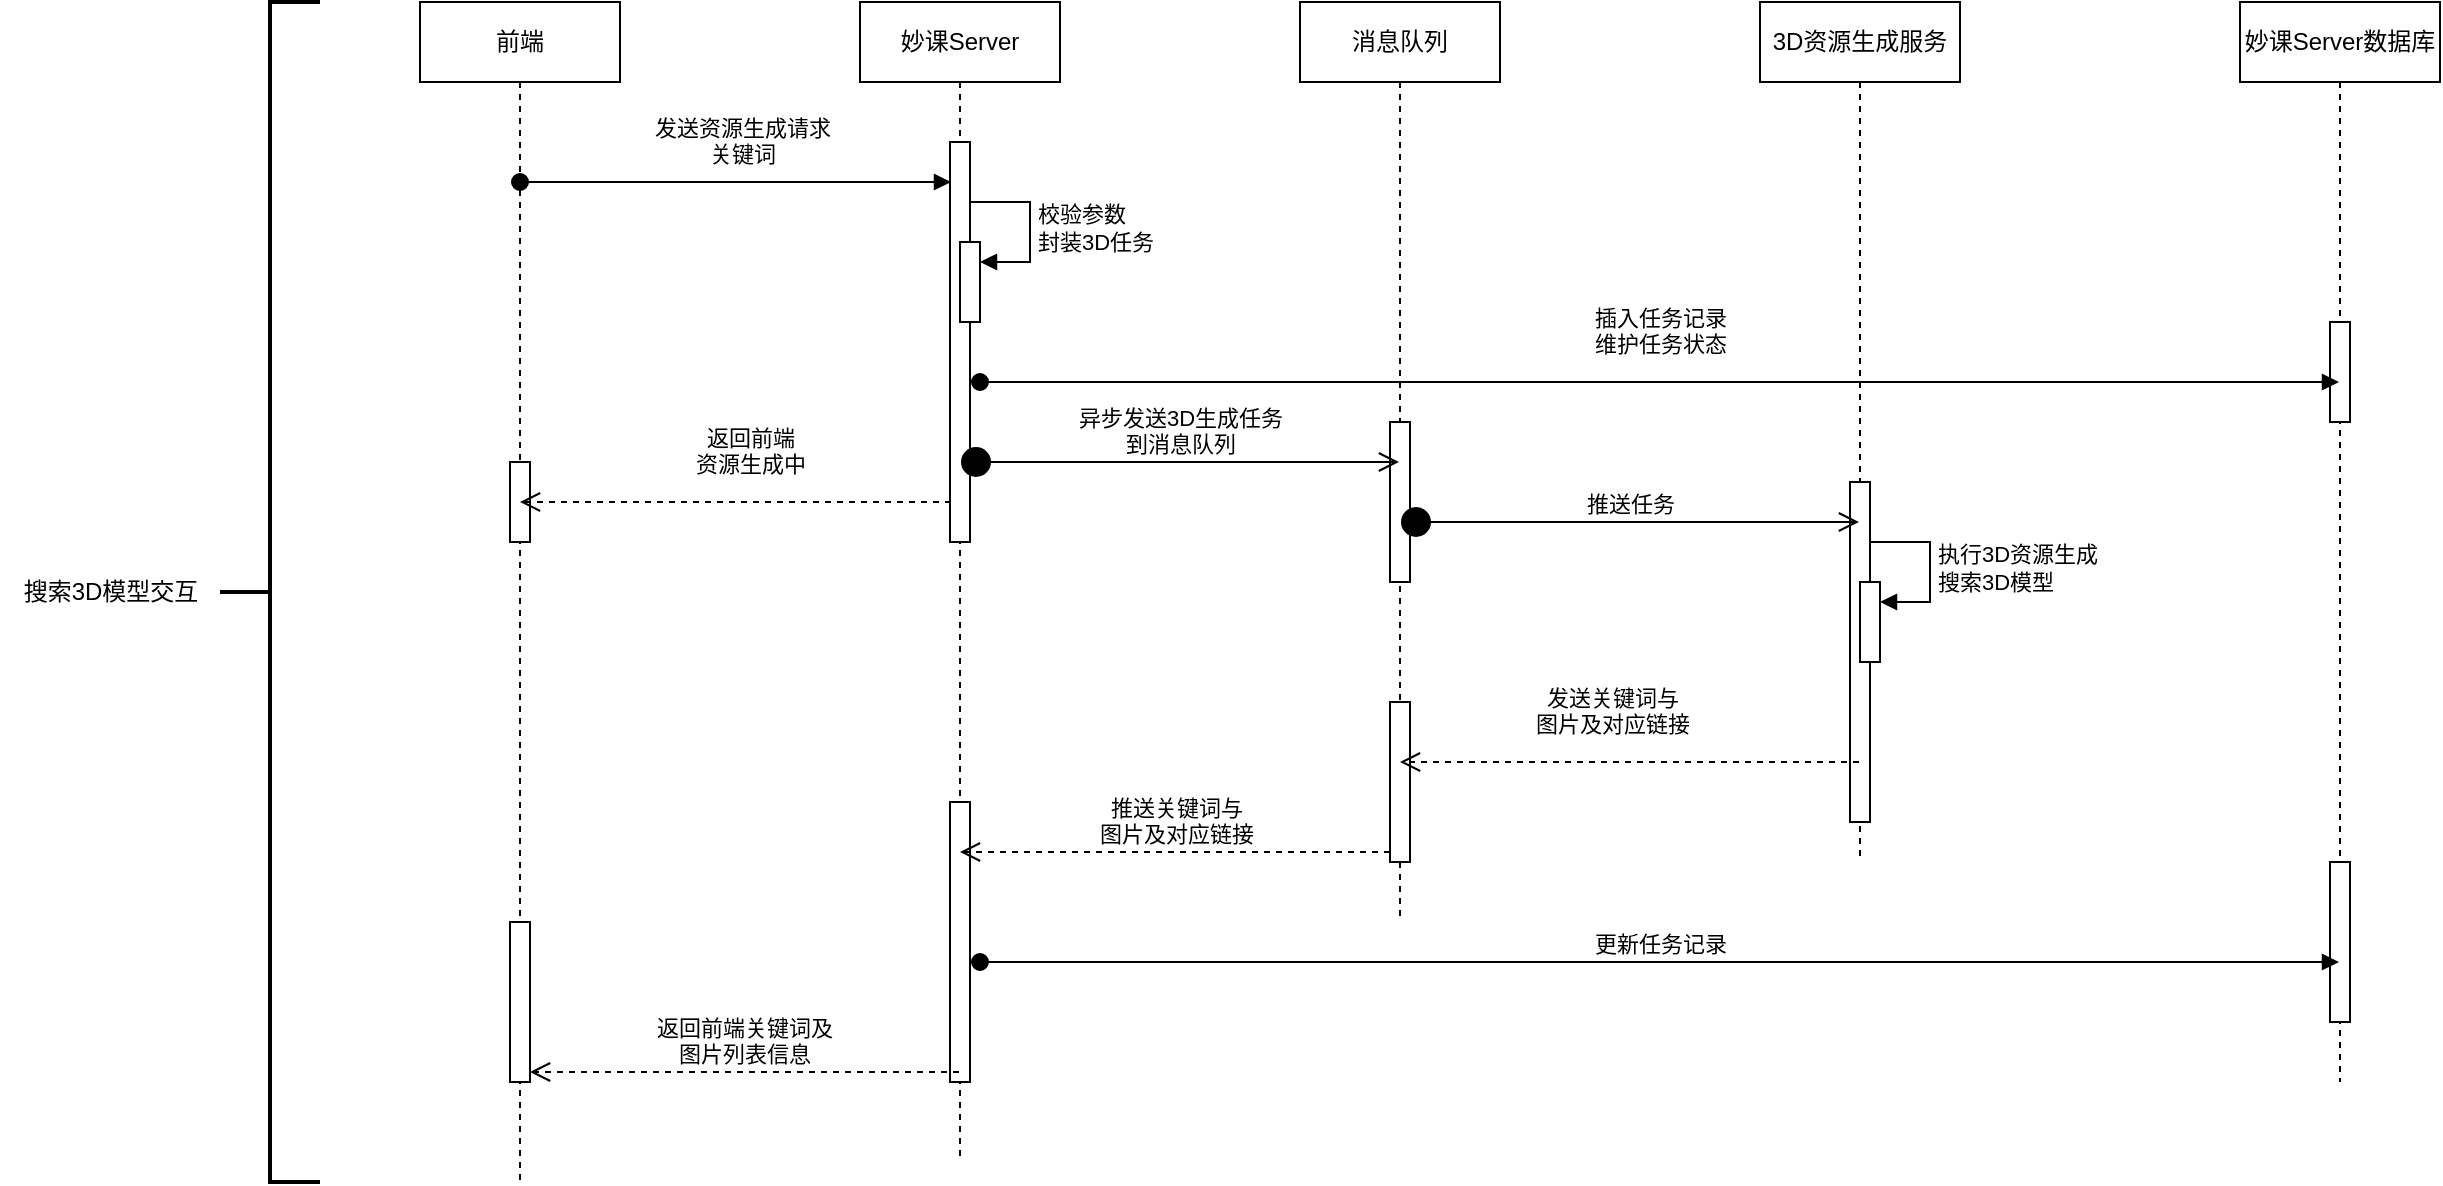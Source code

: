 <mxfile version="26.1.1">
  <diagram name="第 1 页" id="8Gkt_5k_5_PJbNFNiaN0">
    <mxGraphModel dx="2261" dy="738" grid="1" gridSize="10" guides="1" tooltips="1" connect="1" arrows="1" fold="1" page="1" pageScale="1" pageWidth="827" pageHeight="1169" math="0" shadow="0">
      <root>
        <mxCell id="0" />
        <mxCell id="1" parent="0" />
        <mxCell id="gHaaGcS_bvuYW3JebILp-3" value="前端" style="shape=umlLifeline;perimeter=lifelinePerimeter;whiteSpace=wrap;html=1;container=1;dropTarget=0;collapsible=0;recursiveResize=0;outlineConnect=0;portConstraint=eastwest;newEdgeStyle={&quot;curved&quot;:0,&quot;rounded&quot;:0};" parent="1" vertex="1">
          <mxGeometry x="-50" y="690" width="100" height="590" as="geometry" />
        </mxCell>
        <mxCell id="gHaaGcS_bvuYW3JebILp-19" value="" style="html=1;points=[[0,0,0,0,5],[0,1,0,0,-5],[1,0,0,0,5],[1,1,0,0,-5]];perimeter=orthogonalPerimeter;outlineConnect=0;targetShapes=umlLifeline;portConstraint=eastwest;newEdgeStyle={&quot;curved&quot;:0,&quot;rounded&quot;:0};" parent="gHaaGcS_bvuYW3JebILp-3" vertex="1">
          <mxGeometry x="45" y="230" width="10" height="40" as="geometry" />
        </mxCell>
        <mxCell id="gHaaGcS_bvuYW3JebILp-41" value="" style="html=1;points=[[0,0,0,0,5],[0,1,0,0,-5],[1,0,0,0,5],[1,1,0,0,-5]];perimeter=orthogonalPerimeter;outlineConnect=0;targetShapes=umlLifeline;portConstraint=eastwest;newEdgeStyle={&quot;curved&quot;:0,&quot;rounded&quot;:0};" parent="gHaaGcS_bvuYW3JebILp-3" vertex="1">
          <mxGeometry x="45" y="460" width="10" height="80" as="geometry" />
        </mxCell>
        <mxCell id="gHaaGcS_bvuYW3JebILp-6" value="妙课Server" style="shape=umlLifeline;perimeter=lifelinePerimeter;whiteSpace=wrap;html=1;container=1;dropTarget=0;collapsible=0;recursiveResize=0;outlineConnect=0;portConstraint=eastwest;newEdgeStyle={&quot;curved&quot;:0,&quot;rounded&quot;:0};" parent="1" vertex="1">
          <mxGeometry x="170" y="690" width="100" height="580" as="geometry" />
        </mxCell>
        <mxCell id="gHaaGcS_bvuYW3JebILp-10" value="" style="html=1;points=[[0,0,0,0,5],[0,1,0,0,-5],[1,0,0,0,5],[1,1,0,0,-5]];perimeter=orthogonalPerimeter;outlineConnect=0;targetShapes=umlLifeline;portConstraint=eastwest;newEdgeStyle={&quot;curved&quot;:0,&quot;rounded&quot;:0};" parent="gHaaGcS_bvuYW3JebILp-6" vertex="1">
          <mxGeometry x="45" y="70" width="10" height="200" as="geometry" />
        </mxCell>
        <mxCell id="gHaaGcS_bvuYW3JebILp-12" value="" style="html=1;points=[[0,0,0,0,5],[0,1,0,0,-5],[1,0,0,0,5],[1,1,0,0,-5]];perimeter=orthogonalPerimeter;outlineConnect=0;targetShapes=umlLifeline;portConstraint=eastwest;newEdgeStyle={&quot;curved&quot;:0,&quot;rounded&quot;:0};" parent="gHaaGcS_bvuYW3JebILp-6" vertex="1">
          <mxGeometry x="50" y="120" width="10" height="40" as="geometry" />
        </mxCell>
        <mxCell id="gHaaGcS_bvuYW3JebILp-13" value="校验参数&lt;div&gt;封装3D任务&lt;/div&gt;" style="html=1;align=left;spacingLeft=2;endArrow=block;rounded=0;edgeStyle=orthogonalEdgeStyle;curved=0;rounded=0;" parent="gHaaGcS_bvuYW3JebILp-6" target="gHaaGcS_bvuYW3JebILp-12" edge="1">
          <mxGeometry x="0.012" relative="1" as="geometry">
            <mxPoint x="55" y="100" as="sourcePoint" />
            <Array as="points">
              <mxPoint x="85" y="130" />
            </Array>
            <mxPoint as="offset" />
          </mxGeometry>
        </mxCell>
        <mxCell id="gHaaGcS_bvuYW3JebILp-32" value="" style="html=1;points=[[0,0,0,0,5],[0,1,0,0,-5],[1,0,0,0,5],[1,1,0,0,-5]];perimeter=orthogonalPerimeter;outlineConnect=0;targetShapes=umlLifeline;portConstraint=eastwest;newEdgeStyle={&quot;curved&quot;:0,&quot;rounded&quot;:0};" parent="gHaaGcS_bvuYW3JebILp-6" vertex="1">
          <mxGeometry x="45" y="400" width="10" height="140" as="geometry" />
        </mxCell>
        <mxCell id="gHaaGcS_bvuYW3JebILp-7" value="消息队列" style="shape=umlLifeline;perimeter=lifelinePerimeter;whiteSpace=wrap;html=1;container=1;dropTarget=0;collapsible=0;recursiveResize=0;outlineConnect=0;portConstraint=eastwest;newEdgeStyle={&quot;curved&quot;:0,&quot;rounded&quot;:0};" parent="1" vertex="1">
          <mxGeometry x="390" y="690" width="100" height="460" as="geometry" />
        </mxCell>
        <mxCell id="gHaaGcS_bvuYW3JebILp-21" value="" style="html=1;points=[[0,0,0,0,5],[0,1,0,0,-5],[1,0,0,0,5],[1,1,0,0,-5]];perimeter=orthogonalPerimeter;outlineConnect=0;targetShapes=umlLifeline;portConstraint=eastwest;newEdgeStyle={&quot;curved&quot;:0,&quot;rounded&quot;:0};" parent="gHaaGcS_bvuYW3JebILp-7" vertex="1">
          <mxGeometry x="45" y="210" width="10" height="80" as="geometry" />
        </mxCell>
        <mxCell id="gHaaGcS_bvuYW3JebILp-29" value="" style="html=1;points=[[0,0,0,0,5],[0,1,0,0,-5],[1,0,0,0,5],[1,1,0,0,-5]];perimeter=orthogonalPerimeter;outlineConnect=0;targetShapes=umlLifeline;portConstraint=eastwest;newEdgeStyle={&quot;curved&quot;:0,&quot;rounded&quot;:0};" parent="gHaaGcS_bvuYW3JebILp-7" vertex="1">
          <mxGeometry x="45" y="350" width="10" height="80" as="geometry" />
        </mxCell>
        <mxCell id="gHaaGcS_bvuYW3JebILp-8" value="3D资源生成服务" style="shape=umlLifeline;perimeter=lifelinePerimeter;whiteSpace=wrap;html=1;container=1;dropTarget=0;collapsible=0;recursiveResize=0;outlineConnect=0;portConstraint=eastwest;newEdgeStyle={&quot;curved&quot;:0,&quot;rounded&quot;:0};" parent="1" vertex="1">
          <mxGeometry x="620" y="690" width="100" height="430" as="geometry" />
        </mxCell>
        <mxCell id="gHaaGcS_bvuYW3JebILp-24" value="" style="html=1;points=[[0,0,0,0,5],[0,1,0,0,-5],[1,0,0,0,5],[1,1,0,0,-5]];perimeter=orthogonalPerimeter;outlineConnect=0;targetShapes=umlLifeline;portConstraint=eastwest;newEdgeStyle={&quot;curved&quot;:0,&quot;rounded&quot;:0};" parent="gHaaGcS_bvuYW3JebILp-8" vertex="1">
          <mxGeometry x="45" y="240" width="10" height="170" as="geometry" />
        </mxCell>
        <mxCell id="gHaaGcS_bvuYW3JebILp-26" value="" style="html=1;points=[[0,0,0,0,5],[0,1,0,0,-5],[1,0,0,0,5],[1,1,0,0,-5]];perimeter=orthogonalPerimeter;outlineConnect=0;targetShapes=umlLifeline;portConstraint=eastwest;newEdgeStyle={&quot;curved&quot;:0,&quot;rounded&quot;:0};" parent="gHaaGcS_bvuYW3JebILp-8" vertex="1">
          <mxGeometry x="50" y="290" width="10" height="40" as="geometry" />
        </mxCell>
        <mxCell id="gHaaGcS_bvuYW3JebILp-27" value="执行3D资源生成&lt;div&gt;搜索3D模型&lt;/div&gt;" style="html=1;align=left;spacingLeft=2;endArrow=block;rounded=0;edgeStyle=orthogonalEdgeStyle;curved=0;rounded=0;" parent="gHaaGcS_bvuYW3JebILp-8" target="gHaaGcS_bvuYW3JebILp-26" edge="1">
          <mxGeometry relative="1" as="geometry">
            <mxPoint x="55" y="270" as="sourcePoint" />
            <Array as="points">
              <mxPoint x="85" y="300" />
            </Array>
          </mxGeometry>
        </mxCell>
        <mxCell id="gHaaGcS_bvuYW3JebILp-9" value="妙课Server数据库" style="shape=umlLifeline;perimeter=lifelinePerimeter;whiteSpace=wrap;html=1;container=1;dropTarget=0;collapsible=0;recursiveResize=0;outlineConnect=0;portConstraint=eastwest;newEdgeStyle={&quot;curved&quot;:0,&quot;rounded&quot;:0};" parent="1" vertex="1">
          <mxGeometry x="860" y="690" width="100" height="540" as="geometry" />
        </mxCell>
        <mxCell id="gHaaGcS_bvuYW3JebILp-14" value="" style="html=1;points=[[0,0,0,0,5],[0,1,0,0,-5],[1,0,0,0,5],[1,1,0,0,-5]];perimeter=orthogonalPerimeter;outlineConnect=0;targetShapes=umlLifeline;portConstraint=eastwest;newEdgeStyle={&quot;curved&quot;:0,&quot;rounded&quot;:0};" parent="gHaaGcS_bvuYW3JebILp-9" vertex="1">
          <mxGeometry x="45" y="160" width="10" height="50" as="geometry" />
        </mxCell>
        <mxCell id="gHaaGcS_bvuYW3JebILp-38" value="" style="html=1;points=[[0,0,0,0,5],[0,1,0,0,-5],[1,0,0,0,5],[1,1,0,0,-5]];perimeter=orthogonalPerimeter;outlineConnect=0;targetShapes=umlLifeline;portConstraint=eastwest;newEdgeStyle={&quot;curved&quot;:0,&quot;rounded&quot;:0};" parent="gHaaGcS_bvuYW3JebILp-9" vertex="1">
          <mxGeometry x="45" y="430" width="10" height="80" as="geometry" />
        </mxCell>
        <mxCell id="gHaaGcS_bvuYW3JebILp-11" value="发送资源生成请求&lt;div&gt;关键词&lt;/div&gt;" style="html=1;verticalAlign=bottom;startArrow=oval;endArrow=block;startSize=8;curved=0;rounded=0;entryX=0;entryY=0;entryDx=0;entryDy=5;" parent="1" edge="1">
          <mxGeometry x="0.03" y="5" relative="1" as="geometry">
            <mxPoint y="780.0" as="sourcePoint" />
            <mxPoint x="215.5" y="780.0" as="targetPoint" />
            <mxPoint as="offset" />
          </mxGeometry>
        </mxCell>
        <mxCell id="gHaaGcS_bvuYW3JebILp-15" value="插入任务记录&lt;div&gt;维护任务状态&lt;/div&gt;" style="html=1;verticalAlign=bottom;startArrow=oval;startFill=1;endArrow=block;startSize=8;curved=0;rounded=0;" parent="1" target="gHaaGcS_bvuYW3JebILp-9" edge="1">
          <mxGeometry x="0.001" y="10" width="60" relative="1" as="geometry">
            <mxPoint x="230" y="880" as="sourcePoint" />
            <mxPoint x="290" y="880" as="targetPoint" />
            <mxPoint as="offset" />
          </mxGeometry>
        </mxCell>
        <mxCell id="gHaaGcS_bvuYW3JebILp-20" value="返回前端&lt;div&gt;资源生成中&lt;/div&gt;" style="html=1;verticalAlign=bottom;endArrow=open;dashed=1;endSize=8;curved=0;rounded=0;sourcePerimeterSpacing=1;" parent="1" edge="1">
          <mxGeometry x="-0.067" y="-10" relative="1" as="geometry">
            <mxPoint x="215.5" y="940" as="sourcePoint" />
            <mxPoint y="940" as="targetPoint" />
            <mxPoint as="offset" />
          </mxGeometry>
        </mxCell>
        <mxCell id="gHaaGcS_bvuYW3JebILp-22" value="异步发送3D生成任务&lt;div&gt;到消息队列&lt;/div&gt;" style="html=1;verticalAlign=bottom;startArrow=circle;startFill=1;endArrow=open;startSize=6;endSize=8;curved=0;rounded=0;" parent="1" target="gHaaGcS_bvuYW3JebILp-7" edge="1">
          <mxGeometry width="80" relative="1" as="geometry">
            <mxPoint x="220" y="920" as="sourcePoint" />
            <mxPoint x="300" y="920" as="targetPoint" />
          </mxGeometry>
        </mxCell>
        <mxCell id="gHaaGcS_bvuYW3JebILp-25" value="推送任务" style="html=1;verticalAlign=bottom;startArrow=circle;startFill=1;endArrow=open;startSize=6;endSize=8;curved=0;rounded=0;" parent="1" target="gHaaGcS_bvuYW3JebILp-8" edge="1">
          <mxGeometry width="80" relative="1" as="geometry">
            <mxPoint x="440" y="950" as="sourcePoint" />
            <mxPoint x="520" y="950" as="targetPoint" />
          </mxGeometry>
        </mxCell>
        <mxCell id="gHaaGcS_bvuYW3JebILp-30" value="发送关键词与&lt;div&gt;图片及对应链接&lt;/div&gt;" style="html=1;verticalAlign=bottom;endArrow=open;dashed=1;endSize=8;curved=0;rounded=0;" parent="1" source="gHaaGcS_bvuYW3JebILp-8" target="gHaaGcS_bvuYW3JebILp-7" edge="1">
          <mxGeometry x="0.078" y="-10" relative="1" as="geometry">
            <mxPoint x="640" y="1070" as="sourcePoint" />
            <mxPoint x="560" y="1070" as="targetPoint" />
            <Array as="points">
              <mxPoint x="610" y="1070" />
            </Array>
            <mxPoint as="offset" />
          </mxGeometry>
        </mxCell>
        <mxCell id="gHaaGcS_bvuYW3JebILp-33" value="推送关键词与&lt;div&gt;图片及对应链接&lt;/div&gt;" style="html=1;verticalAlign=bottom;endArrow=open;dashed=1;endSize=8;curved=0;rounded=0;exitX=0;exitY=1;exitDx=0;exitDy=-5;exitPerimeter=0;" parent="1" source="gHaaGcS_bvuYW3JebILp-29" target="gHaaGcS_bvuYW3JebILp-6" edge="1">
          <mxGeometry relative="1" as="geometry">
            <mxPoint x="370" y="1100" as="sourcePoint" />
            <mxPoint x="290" y="1100" as="targetPoint" />
          </mxGeometry>
        </mxCell>
        <mxCell id="gHaaGcS_bvuYW3JebILp-39" value="更新任务记录" style="html=1;verticalAlign=bottom;startArrow=oval;startFill=1;endArrow=block;startSize=8;curved=0;rounded=0;" parent="1" target="gHaaGcS_bvuYW3JebILp-9" edge="1">
          <mxGeometry width="60" relative="1" as="geometry">
            <mxPoint x="230" y="1170" as="sourcePoint" />
            <mxPoint x="290" y="1170" as="targetPoint" />
          </mxGeometry>
        </mxCell>
        <mxCell id="gHaaGcS_bvuYW3JebILp-42" value="返回前端关键词及&lt;div&gt;图片列表信息&lt;/div&gt;" style="html=1;verticalAlign=bottom;endArrow=open;dashed=1;endSize=8;curved=0;rounded=0;entryX=1;entryY=1;entryDx=0;entryDy=-5;entryPerimeter=0;" parent="1" source="gHaaGcS_bvuYW3JebILp-6" target="gHaaGcS_bvuYW3JebILp-41" edge="1">
          <mxGeometry relative="1" as="geometry">
            <mxPoint x="140" y="1220" as="sourcePoint" />
            <mxPoint x="60" y="1220" as="targetPoint" />
          </mxGeometry>
        </mxCell>
        <mxCell id="zgQfk_fnJUzU70toARou-1" value="" style="strokeWidth=2;html=1;shape=mxgraph.flowchart.annotation_2;align=left;labelPosition=right;pointerEvents=1;" vertex="1" parent="1">
          <mxGeometry x="-150" y="690" width="50" height="590" as="geometry" />
        </mxCell>
        <mxCell id="zgQfk_fnJUzU70toARou-2" value="搜索3D模型交互" style="text;html=1;align=center;verticalAlign=middle;resizable=0;points=[];autosize=1;strokeColor=none;fillColor=none;" vertex="1" parent="1">
          <mxGeometry x="-260" y="970" width="110" height="30" as="geometry" />
        </mxCell>
      </root>
    </mxGraphModel>
  </diagram>
</mxfile>
